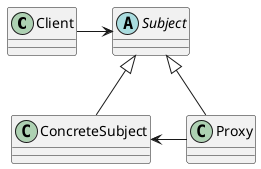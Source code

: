 @startuml

class Client {

}

abstract Subject {

}

Client -> Subject

class ConcreteSubject {

}

class Proxy {

}

Subject <|-- ConcreteSubject
Subject <|-- Proxy
ConcreteSubject <- Proxy
@enduml
